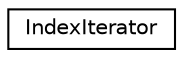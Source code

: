 digraph "Graphical Class Hierarchy"
{
 // LATEX_PDF_SIZE
  edge [fontname="Helvetica",fontsize="10",labelfontname="Helvetica",labelfontsize="10"];
  node [fontname="Helvetica",fontsize="10",shape=record];
  rankdir="LR";
  Node0 [label="IndexIterator",height=0.2,width=0.4,color="black", fillcolor="white", style="filled",URL="$db/d1b/sqlite3_8c.html#d4/df7/structIndexIterator",tooltip=" "];
}
